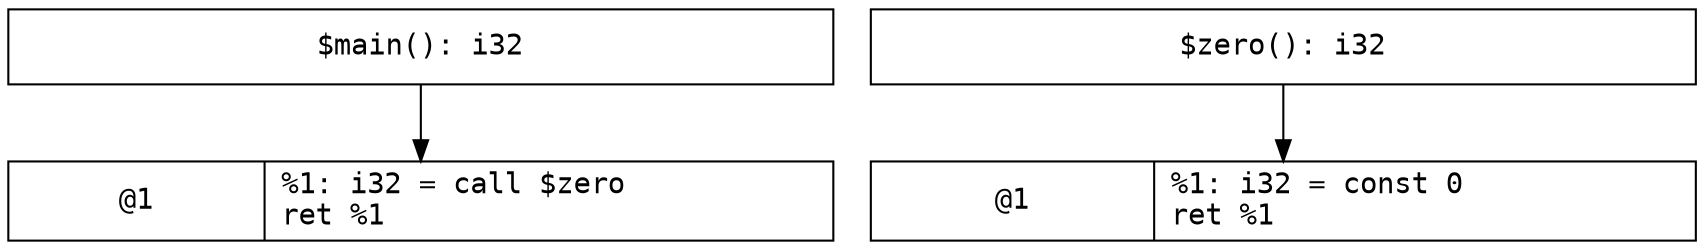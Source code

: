 digraph {
   node [shape=record,width=5.5,fontname=monospace]

   subgraph {
      "$main(): i32" -> "$main@1"

      "$main@1" [label="@1|%1: i32 = call $zero\lret %1\l"]
   }

   subgraph {
      "$zero(): i32" -> "$zero@1"

      "$zero@1" [label="@1|%1: i32 = const 0\lret %1\l"]
   }
}
